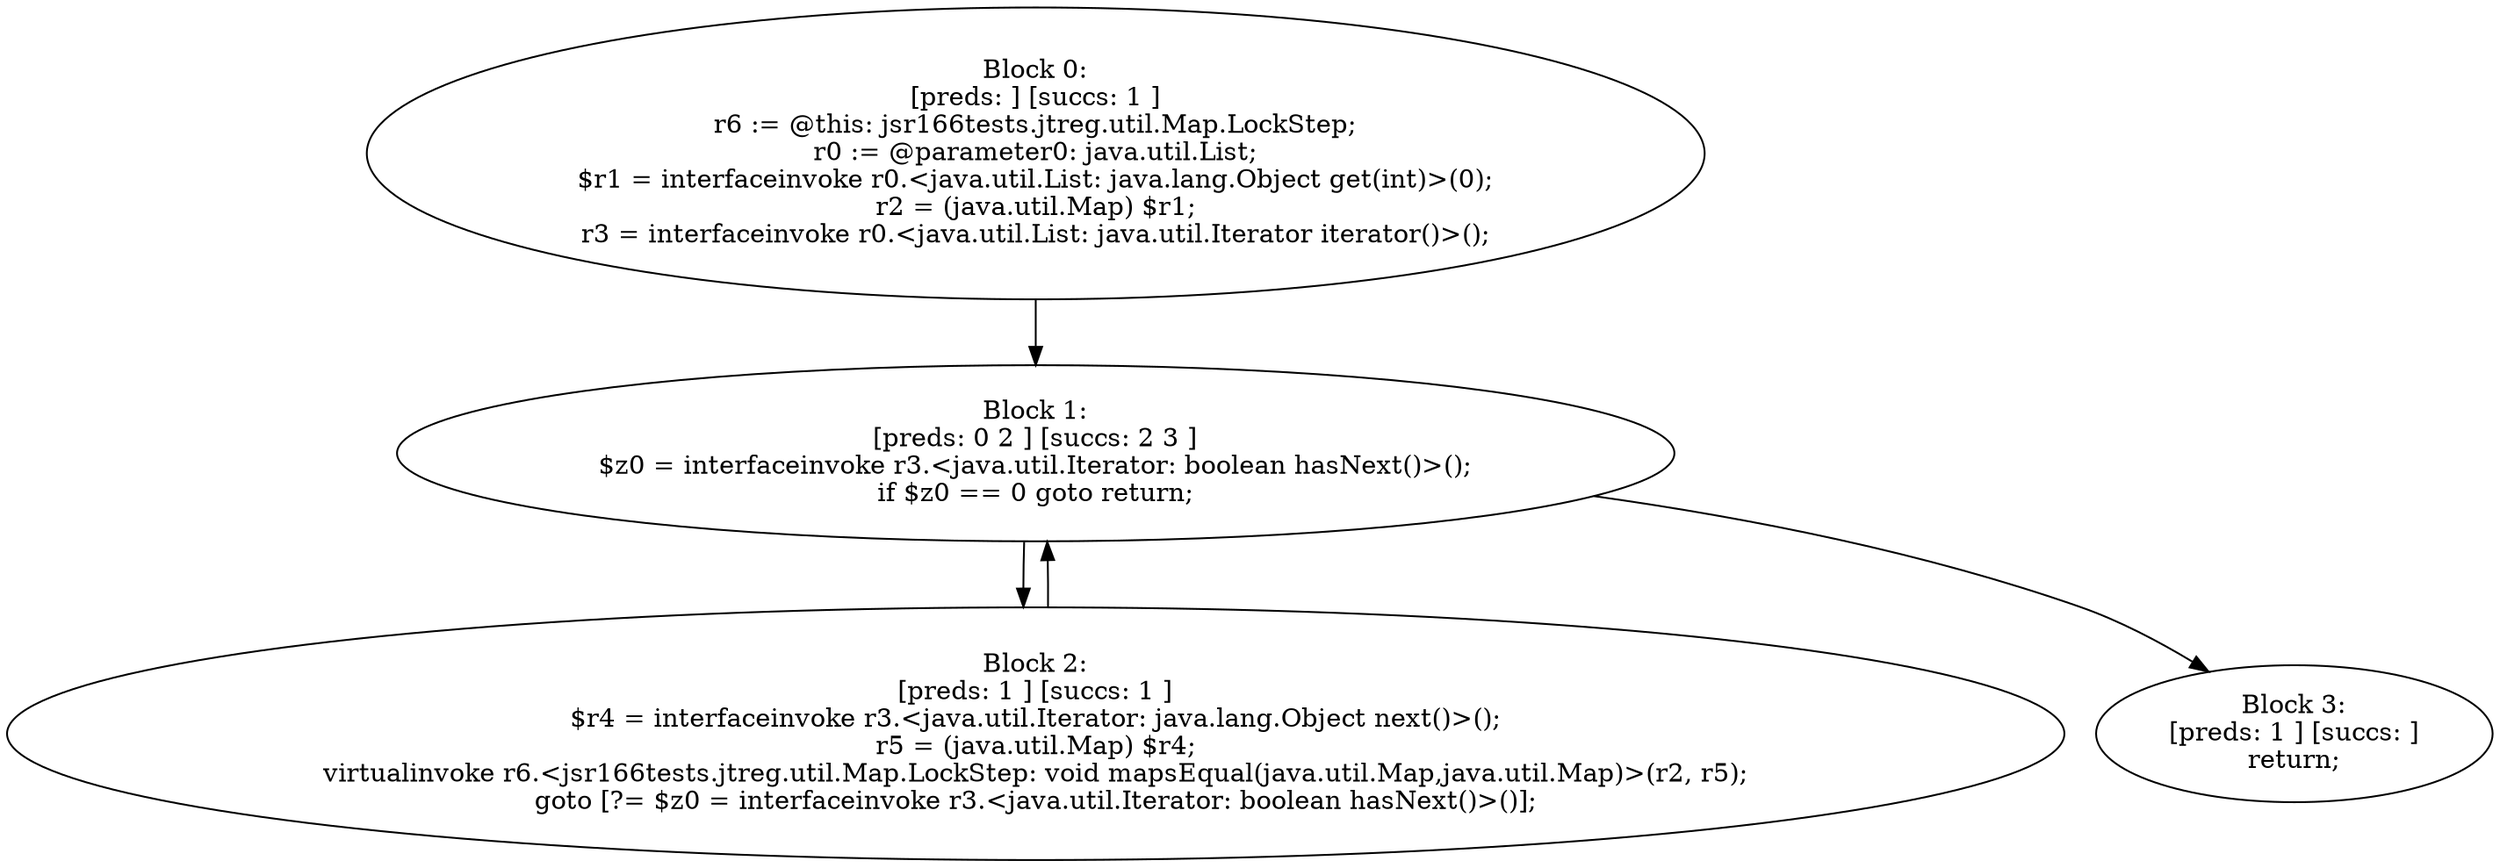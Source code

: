 digraph "unitGraph" {
    "Block 0:
[preds: ] [succs: 1 ]
r6 := @this: jsr166tests.jtreg.util.Map.LockStep;
r0 := @parameter0: java.util.List;
$r1 = interfaceinvoke r0.<java.util.List: java.lang.Object get(int)>(0);
r2 = (java.util.Map) $r1;
r3 = interfaceinvoke r0.<java.util.List: java.util.Iterator iterator()>();
"
    "Block 1:
[preds: 0 2 ] [succs: 2 3 ]
$z0 = interfaceinvoke r3.<java.util.Iterator: boolean hasNext()>();
if $z0 == 0 goto return;
"
    "Block 2:
[preds: 1 ] [succs: 1 ]
$r4 = interfaceinvoke r3.<java.util.Iterator: java.lang.Object next()>();
r5 = (java.util.Map) $r4;
virtualinvoke r6.<jsr166tests.jtreg.util.Map.LockStep: void mapsEqual(java.util.Map,java.util.Map)>(r2, r5);
goto [?= $z0 = interfaceinvoke r3.<java.util.Iterator: boolean hasNext()>()];
"
    "Block 3:
[preds: 1 ] [succs: ]
return;
"
    "Block 0:
[preds: ] [succs: 1 ]
r6 := @this: jsr166tests.jtreg.util.Map.LockStep;
r0 := @parameter0: java.util.List;
$r1 = interfaceinvoke r0.<java.util.List: java.lang.Object get(int)>(0);
r2 = (java.util.Map) $r1;
r3 = interfaceinvoke r0.<java.util.List: java.util.Iterator iterator()>();
"->"Block 1:
[preds: 0 2 ] [succs: 2 3 ]
$z0 = interfaceinvoke r3.<java.util.Iterator: boolean hasNext()>();
if $z0 == 0 goto return;
";
    "Block 1:
[preds: 0 2 ] [succs: 2 3 ]
$z0 = interfaceinvoke r3.<java.util.Iterator: boolean hasNext()>();
if $z0 == 0 goto return;
"->"Block 2:
[preds: 1 ] [succs: 1 ]
$r4 = interfaceinvoke r3.<java.util.Iterator: java.lang.Object next()>();
r5 = (java.util.Map) $r4;
virtualinvoke r6.<jsr166tests.jtreg.util.Map.LockStep: void mapsEqual(java.util.Map,java.util.Map)>(r2, r5);
goto [?= $z0 = interfaceinvoke r3.<java.util.Iterator: boolean hasNext()>()];
";
    "Block 1:
[preds: 0 2 ] [succs: 2 3 ]
$z0 = interfaceinvoke r3.<java.util.Iterator: boolean hasNext()>();
if $z0 == 0 goto return;
"->"Block 3:
[preds: 1 ] [succs: ]
return;
";
    "Block 2:
[preds: 1 ] [succs: 1 ]
$r4 = interfaceinvoke r3.<java.util.Iterator: java.lang.Object next()>();
r5 = (java.util.Map) $r4;
virtualinvoke r6.<jsr166tests.jtreg.util.Map.LockStep: void mapsEqual(java.util.Map,java.util.Map)>(r2, r5);
goto [?= $z0 = interfaceinvoke r3.<java.util.Iterator: boolean hasNext()>()];
"->"Block 1:
[preds: 0 2 ] [succs: 2 3 ]
$z0 = interfaceinvoke r3.<java.util.Iterator: boolean hasNext()>();
if $z0 == 0 goto return;
";
}
